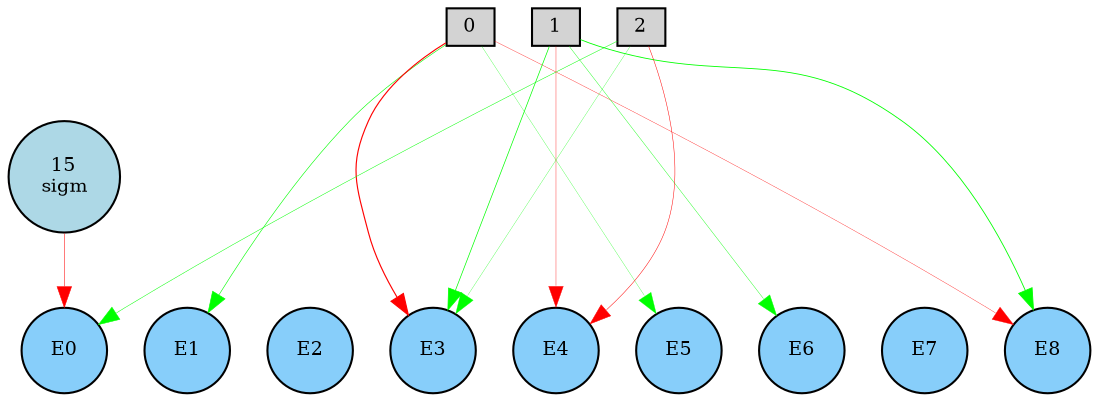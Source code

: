 digraph {
	node [fontsize=9 height=0.2 shape=circle width=0.2]
	subgraph inputs {
		node [shape=box style=filled]
		rank=source
		0 [fillcolor=lightgray]
		1 [fillcolor=lightgray]
		0 -> 1 [style=invis]
		2 [fillcolor=lightgray]
		1 -> 2 [style=invis]
	}
	subgraph outputs {
		node [style=filled]
		rank=sink
		E0 [fillcolor=lightskyblue fontsize=9 height=0.2 shape=circle width=0.2]
		E1 [fillcolor=lightskyblue fontsize=9 height=0.2 shape=circle width=0.2]
		E0 -> E1 [style=invis]
		E2 [fillcolor=lightskyblue fontsize=9 height=0.2 shape=circle width=0.2]
		E1 -> E2 [style=invis]
		E3 [fillcolor=lightskyblue fontsize=9 height=0.2 shape=circle width=0.2]
		E2 -> E3 [style=invis]
		E4 [fillcolor=lightskyblue fontsize=9 height=0.2 shape=circle width=0.2]
		E3 -> E4 [style=invis]
		E5 [fillcolor=lightskyblue fontsize=9 height=0.2 shape=circle width=0.2]
		E4 -> E5 [style=invis]
		E6 [fillcolor=lightskyblue fontsize=9 height=0.2 shape=circle width=0.2]
		E5 -> E6 [style=invis]
		E7 [fillcolor=lightskyblue fontsize=9 height=0.2 shape=circle width=0.2]
		E6 -> E7 [style=invis]
		E8 [fillcolor=lightskyblue fontsize=9 height=0.2 shape=circle width=0.2]
		E7 -> E8 [style=invis]
	}
	15 [label="15
sigm" fillcolor=lightblue style=filled]
	0 -> E5 [color=green penwidth=0.13248485158822915 style=solid]
	1 -> E6 [color=green penwidth=0.19128796719657198 style=solid]
	0 -> E1 [color=green penwidth=0.2875069823523504 style=solid]
	2 -> E4 [color=red penwidth=0.23601769235665307 style=solid]
	1 -> E4 [color=red penwidth=0.1755755906147807 style=solid]
	1 -> E3 [color=green penwidth=0.33918116162009027 style=solid]
	0 -> E8 [color=red penwidth=0.1642300822151203 style=solid]
	1 -> E8 [color=green penwidth=0.408192591061752 style=solid]
	0 -> E3 [color=red penwidth=0.5512570561059849 style=solid]
	2 -> E0 [color=green penwidth=0.2304478782844841 style=solid]
	15 -> E0 [color=red penwidth=0.2516113505393716 style=solid]
	2 -> E3 [color=green penwidth=0.1327560342098447 style=solid]
}
